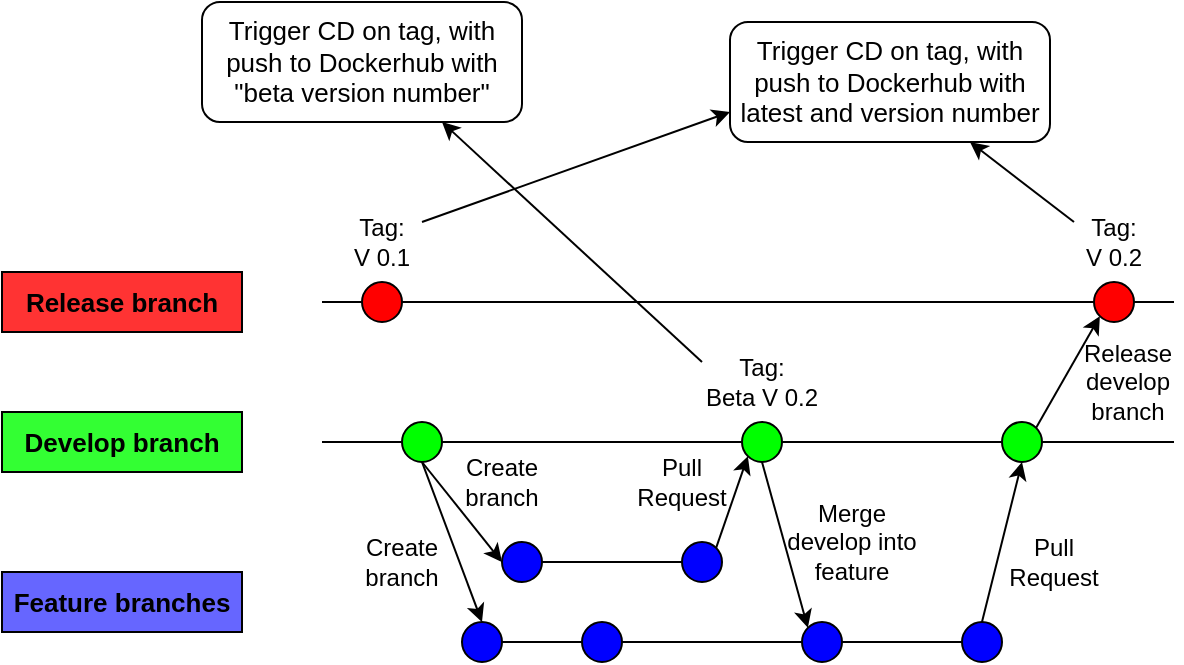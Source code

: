 <mxfile version="13.9.9" type="device"><diagram id="fo7x1Mct4r7DK8ECgGTC" name="Page-1"><mxGraphModel dx="1422" dy="794" grid="1" gridSize="10" guides="1" tooltips="1" connect="1" arrows="1" fold="1" page="1" pageScale="1" pageWidth="827" pageHeight="1169" math="0" shadow="0"><root><mxCell id="0"/><mxCell id="1" parent="0"/><mxCell id="AErKlmSUwYv_0O5qRljF-1" value="" style="endArrow=none;html=1;" edge="1" parent="1" source="AErKlmSUwYv_0O5qRljF-30"><mxGeometry width="50" height="50" relative="1" as="geometry"><mxPoint x="276" y="250" as="sourcePoint"/><mxPoint x="636" y="250" as="targetPoint"/></mxGeometry></mxCell><mxCell id="AErKlmSUwYv_0O5qRljF-2" value="" style="endArrow=none;html=1;" edge="1" parent="1" source="AErKlmSUwYv_0O5qRljF-25"><mxGeometry width="50" height="50" relative="1" as="geometry"><mxPoint x="276" y="320" as="sourcePoint"/><mxPoint x="636" y="320" as="targetPoint"/></mxGeometry></mxCell><mxCell id="AErKlmSUwYv_0O5qRljF-3" value="" style="endArrow=none;html=1;" edge="1" parent="1"><mxGeometry width="50" height="50" relative="1" as="geometry"><mxPoint x="310" y="380" as="sourcePoint"/><mxPoint x="390" y="380" as="targetPoint"/></mxGeometry></mxCell><mxCell id="AErKlmSUwYv_0O5qRljF-4" value="" style="endArrow=none;html=1;entryX=0;entryY=0.5;entryDx=0;entryDy=0;" edge="1" parent="1" source="AErKlmSUwYv_0O5qRljF-11" target="AErKlmSUwYv_0O5qRljF-13"><mxGeometry width="50" height="50" relative="1" as="geometry"><mxPoint x="290" y="420" as="sourcePoint"/><mxPoint x="430" y="420" as="targetPoint"/></mxGeometry></mxCell><mxCell id="AErKlmSUwYv_0O5qRljF-6" value="" style="endArrow=classic;html=1;entryX=0.5;entryY=0;entryDx=0;entryDy=0;" edge="1" parent="1" target="AErKlmSUwYv_0O5qRljF-7"><mxGeometry width="50" height="50" relative="1" as="geometry"><mxPoint x="260" y="330" as="sourcePoint"/><mxPoint x="290" y="390" as="targetPoint"/></mxGeometry></mxCell><mxCell id="AErKlmSUwYv_0O5qRljF-7" value="" style="ellipse;whiteSpace=wrap;html=1;aspect=fixed;fillColor=#0000FF;" vertex="1" parent="1"><mxGeometry x="280" y="410" width="20" height="20" as="geometry"/></mxCell><mxCell id="AErKlmSUwYv_0O5qRljF-8" value="" style="endArrow=none;html=1;" edge="1" parent="1" target="AErKlmSUwYv_0O5qRljF-7"><mxGeometry width="50" height="50" relative="1" as="geometry"><mxPoint x="290" y="420" as="sourcePoint"/><mxPoint x="430" y="420" as="targetPoint"/></mxGeometry></mxCell><mxCell id="AErKlmSUwYv_0O5qRljF-9" value="" style="ellipse;whiteSpace=wrap;html=1;aspect=fixed;fillColor=#0000FF;" vertex="1" parent="1"><mxGeometry x="300" y="370" width="20" height="20" as="geometry"/></mxCell><mxCell id="AErKlmSUwYv_0O5qRljF-10" value="" style="ellipse;whiteSpace=wrap;html=1;aspect=fixed;fillColor=#0000FF;" vertex="1" parent="1"><mxGeometry x="390" y="370" width="20" height="20" as="geometry"/></mxCell><mxCell id="AErKlmSUwYv_0O5qRljF-11" value="" style="ellipse;whiteSpace=wrap;html=1;aspect=fixed;fillColor=#0000FF;" vertex="1" parent="1"><mxGeometry x="340" y="410" width="20" height="20" as="geometry"/></mxCell><mxCell id="AErKlmSUwYv_0O5qRljF-12" value="" style="endArrow=none;html=1;" edge="1" parent="1" source="AErKlmSUwYv_0O5qRljF-7" target="AErKlmSUwYv_0O5qRljF-11"><mxGeometry width="50" height="50" relative="1" as="geometry"><mxPoint x="300" y="420" as="sourcePoint"/><mxPoint x="430" y="420" as="targetPoint"/></mxGeometry></mxCell><mxCell id="AErKlmSUwYv_0O5qRljF-13" value="" style="ellipse;whiteSpace=wrap;html=1;aspect=fixed;fillColor=#0000FF;" vertex="1" parent="1"><mxGeometry x="450" y="410" width="20" height="20" as="geometry"/></mxCell><mxCell id="AErKlmSUwYv_0O5qRljF-14" value="" style="ellipse;whiteSpace=wrap;html=1;aspect=fixed;fillColor=#00FF00;" vertex="1" parent="1"><mxGeometry x="250" y="310" width="20" height="20" as="geometry"/></mxCell><mxCell id="AErKlmSUwYv_0O5qRljF-15" value="" style="endArrow=none;html=1;" edge="1" parent="1" target="AErKlmSUwYv_0O5qRljF-14"><mxGeometry width="50" height="50" relative="1" as="geometry"><mxPoint x="210" y="320" as="sourcePoint"/><mxPoint x="760" y="320" as="targetPoint"/></mxGeometry></mxCell><mxCell id="AErKlmSUwYv_0O5qRljF-16" value="" style="ellipse;whiteSpace=wrap;html=1;aspect=fixed;fillColor=#00FF00;" vertex="1" parent="1"><mxGeometry x="420" y="310" width="20" height="20" as="geometry"/></mxCell><mxCell id="AErKlmSUwYv_0O5qRljF-17" value="" style="endArrow=none;html=1;" edge="1" parent="1" source="AErKlmSUwYv_0O5qRljF-14" target="AErKlmSUwYv_0O5qRljF-16"><mxGeometry width="50" height="50" relative="1" as="geometry"><mxPoint x="270" y="320" as="sourcePoint"/><mxPoint x="760" y="320" as="targetPoint"/></mxGeometry></mxCell><mxCell id="AErKlmSUwYv_0O5qRljF-18" value="" style="endArrow=classic;html=1;exitX=0.5;exitY=1;exitDx=0;exitDy=0;entryX=0;entryY=0.5;entryDx=0;entryDy=0;" edge="1" parent="1" source="AErKlmSUwYv_0O5qRljF-14" target="AErKlmSUwYv_0O5qRljF-9"><mxGeometry width="50" height="50" relative="1" as="geometry"><mxPoint x="270" y="340" as="sourcePoint"/><mxPoint x="300" y="400" as="targetPoint"/></mxGeometry></mxCell><mxCell id="AErKlmSUwYv_0O5qRljF-20" value="" style="endArrow=classic;html=1;exitX=1;exitY=0;exitDx=0;exitDy=0;entryX=0;entryY=1;entryDx=0;entryDy=0;" edge="1" parent="1" source="AErKlmSUwYv_0O5qRljF-10" target="AErKlmSUwYv_0O5qRljF-16"><mxGeometry width="50" height="50" relative="1" as="geometry"><mxPoint x="270" y="340" as="sourcePoint"/><mxPoint x="310" y="370" as="targetPoint"/></mxGeometry></mxCell><mxCell id="AErKlmSUwYv_0O5qRljF-21" value="" style="endArrow=classic;html=1;exitX=0.5;exitY=1;exitDx=0;exitDy=0;entryX=0;entryY=0;entryDx=0;entryDy=0;" edge="1" parent="1" source="AErKlmSUwYv_0O5qRljF-16" target="AErKlmSUwYv_0O5qRljF-13"><mxGeometry width="50" height="50" relative="1" as="geometry"><mxPoint x="417.071" y="362.929" as="sourcePoint"/><mxPoint x="432.929" y="337.071" as="targetPoint"/></mxGeometry></mxCell><mxCell id="AErKlmSUwYv_0O5qRljF-22" value="" style="ellipse;whiteSpace=wrap;html=1;aspect=fixed;fillColor=#0000FF;" vertex="1" parent="1"><mxGeometry x="530" y="410" width="20" height="20" as="geometry"/></mxCell><mxCell id="AErKlmSUwYv_0O5qRljF-24" value="" style="endArrow=none;html=1;entryX=0;entryY=0.5;entryDx=0;entryDy=0;exitX=1;exitY=0.5;exitDx=0;exitDy=0;" edge="1" parent="1" source="AErKlmSUwYv_0O5qRljF-13" target="AErKlmSUwYv_0O5qRljF-22"><mxGeometry width="50" height="50" relative="1" as="geometry"><mxPoint x="370" y="430" as="sourcePoint"/><mxPoint x="460" y="430" as="targetPoint"/></mxGeometry></mxCell><mxCell id="AErKlmSUwYv_0O5qRljF-25" value="" style="ellipse;whiteSpace=wrap;html=1;aspect=fixed;fillColor=#00FF00;" vertex="1" parent="1"><mxGeometry x="550" y="310" width="20" height="20" as="geometry"/></mxCell><mxCell id="AErKlmSUwYv_0O5qRljF-26" value="" style="endArrow=none;html=1;" edge="1" parent="1" source="AErKlmSUwYv_0O5qRljF-16" target="AErKlmSUwYv_0O5qRljF-25"><mxGeometry width="50" height="50" relative="1" as="geometry"><mxPoint x="440" y="320" as="sourcePoint"/><mxPoint x="760" y="320" as="targetPoint"/></mxGeometry></mxCell><mxCell id="AErKlmSUwYv_0O5qRljF-27" value="" style="endArrow=classic;html=1;exitX=0.5;exitY=0;exitDx=0;exitDy=0;entryX=0.5;entryY=1;entryDx=0;entryDy=0;" edge="1" parent="1" source="AErKlmSUwYv_0O5qRljF-22" target="AErKlmSUwYv_0O5qRljF-25"><mxGeometry width="50" height="50" relative="1" as="geometry"><mxPoint x="476" y="340" as="sourcePoint"/><mxPoint x="498.929" y="402.929" as="targetPoint"/></mxGeometry></mxCell><mxCell id="AErKlmSUwYv_0O5qRljF-28" value="" style="ellipse;whiteSpace=wrap;html=1;aspect=fixed;fillColor=#FF0000;" vertex="1" parent="1"><mxGeometry x="230" y="240" width="20" height="20" as="geometry"/></mxCell><mxCell id="AErKlmSUwYv_0O5qRljF-29" value="" style="endArrow=none;html=1;" edge="1" parent="1" target="AErKlmSUwYv_0O5qRljF-28"><mxGeometry width="50" height="50" relative="1" as="geometry"><mxPoint x="240" y="250" as="sourcePoint"/><mxPoint x="760" y="250" as="targetPoint"/></mxGeometry></mxCell><mxCell id="AErKlmSUwYv_0O5qRljF-30" value="" style="ellipse;whiteSpace=wrap;html=1;aspect=fixed;fillColor=#FF0000;" vertex="1" parent="1"><mxGeometry x="596" y="240" width="20" height="20" as="geometry"/></mxCell><mxCell id="AErKlmSUwYv_0O5qRljF-31" value="" style="endArrow=none;html=1;" edge="1" parent="1" target="AErKlmSUwYv_0O5qRljF-30"><mxGeometry width="50" height="50" relative="1" as="geometry"><mxPoint x="250" y="250" as="sourcePoint"/><mxPoint x="760" y="250" as="targetPoint"/></mxGeometry></mxCell><mxCell id="AErKlmSUwYv_0O5qRljF-32" value="" style="endArrow=classic;html=1;exitX=1;exitY=0;exitDx=0;exitDy=0;entryX=0;entryY=1;entryDx=0;entryDy=0;" edge="1" parent="1" source="AErKlmSUwYv_0O5qRljF-25" target="AErKlmSUwYv_0O5qRljF-30"><mxGeometry width="50" height="50" relative="1" as="geometry"><mxPoint x="550" y="400" as="sourcePoint"/><mxPoint x="570" y="340" as="targetPoint"/></mxGeometry></mxCell><mxCell id="AErKlmSUwYv_0O5qRljF-34" value="Tag:&lt;br&gt;V 0.1" style="text;html=1;strokeColor=none;fillColor=none;align=center;verticalAlign=middle;whiteSpace=wrap;rounded=0;" vertex="1" parent="1"><mxGeometry x="220" y="210" width="40" height="20" as="geometry"/></mxCell><mxCell id="AErKlmSUwYv_0O5qRljF-35" value="Tag:&lt;br&gt;V 0.2" style="text;html=1;strokeColor=none;fillColor=none;align=center;verticalAlign=middle;whiteSpace=wrap;rounded=0;" vertex="1" parent="1"><mxGeometry x="586" y="210" width="40" height="20" as="geometry"/></mxCell><mxCell id="AErKlmSUwYv_0O5qRljF-36" value="Create branch" style="text;html=1;strokeColor=none;fillColor=none;align=center;verticalAlign=middle;whiteSpace=wrap;rounded=0;" vertex="1" parent="1"><mxGeometry x="230" y="370" width="40" height="20" as="geometry"/></mxCell><mxCell id="AErKlmSUwYv_0O5qRljF-37" value="Pull Request" style="text;html=1;strokeColor=none;fillColor=none;align=center;verticalAlign=middle;whiteSpace=wrap;rounded=0;" vertex="1" parent="1"><mxGeometry x="556" y="370" width="40" height="20" as="geometry"/></mxCell><mxCell id="AErKlmSUwYv_0O5qRljF-39" value="Pull Request" style="text;html=1;strokeColor=none;fillColor=none;align=center;verticalAlign=middle;whiteSpace=wrap;rounded=0;" vertex="1" parent="1"><mxGeometry x="370" y="330" width="40" height="20" as="geometry"/></mxCell><mxCell id="AErKlmSUwYv_0O5qRljF-40" value="Create branch" style="text;html=1;strokeColor=none;fillColor=none;align=center;verticalAlign=middle;whiteSpace=wrap;rounded=0;" vertex="1" parent="1"><mxGeometry x="280" y="330" width="40" height="20" as="geometry"/></mxCell><mxCell id="AErKlmSUwYv_0O5qRljF-41" value="Merge develop into feature" style="text;html=1;strokeColor=none;fillColor=none;align=center;verticalAlign=middle;whiteSpace=wrap;rounded=0;" vertex="1" parent="1"><mxGeometry x="440" y="360" width="70" height="20" as="geometry"/></mxCell><mxCell id="AErKlmSUwYv_0O5qRljF-42" value="Release develop branch" style="text;html=1;strokeColor=none;fillColor=none;align=center;verticalAlign=middle;whiteSpace=wrap;rounded=0;" vertex="1" parent="1"><mxGeometry x="586" y="280" width="54" height="20" as="geometry"/></mxCell><mxCell id="AErKlmSUwYv_0O5qRljF-43" value="" style="endArrow=none;html=1;exitX=0;exitY=0.5;exitDx=0;exitDy=0;" edge="1" parent="1" source="AErKlmSUwYv_0O5qRljF-28"><mxGeometry width="50" height="50" relative="1" as="geometry"><mxPoint x="220" y="330" as="sourcePoint"/><mxPoint x="210" y="250" as="targetPoint"/></mxGeometry></mxCell><mxCell id="AErKlmSUwYv_0O5qRljF-44" value="Release branch" style="rounded=0;whiteSpace=wrap;html=1;fillColor=#FF3333;fontStyle=1;fontSize=13;" vertex="1" parent="1"><mxGeometry x="50" y="235" width="120" height="30" as="geometry"/></mxCell><mxCell id="AErKlmSUwYv_0O5qRljF-45" value="Develop branch" style="rounded=0;whiteSpace=wrap;html=1;fontStyle=1;fontSize=13;fillColor=#33FF33;" vertex="1" parent="1"><mxGeometry x="50" y="305" width="120" height="30" as="geometry"/></mxCell><mxCell id="AErKlmSUwYv_0O5qRljF-46" value="Feature branches" style="rounded=0;whiteSpace=wrap;html=1;fontStyle=1;fontSize=13;fillColor=#6666FF;" vertex="1" parent="1"><mxGeometry x="50" y="385" width="120" height="30" as="geometry"/></mxCell><mxCell id="AErKlmSUwYv_0O5qRljF-47" value="Trigger CD on tag, with push to Dockerhub with latest and version number" style="rounded=1;whiteSpace=wrap;html=1;fontSize=13;fillColor=#FFFFFF;" vertex="1" parent="1"><mxGeometry x="414" y="110" width="160" height="60" as="geometry"/></mxCell><mxCell id="AErKlmSUwYv_0O5qRljF-48" value="" style="endArrow=classic;html=1;fontSize=13;exitX=1;exitY=0;exitDx=0;exitDy=0;entryX=0;entryY=0.75;entryDx=0;entryDy=0;" edge="1" parent="1" source="AErKlmSUwYv_0O5qRljF-34" target="AErKlmSUwYv_0O5qRljF-47"><mxGeometry width="50" height="50" relative="1" as="geometry"><mxPoint x="320" y="160" as="sourcePoint"/><mxPoint x="370" y="110" as="targetPoint"/></mxGeometry></mxCell><mxCell id="AErKlmSUwYv_0O5qRljF-50" value="" style="endArrow=classic;html=1;fontSize=13;exitX=0;exitY=0;exitDx=0;exitDy=0;entryX=0.75;entryY=1;entryDx=0;entryDy=0;" edge="1" parent="1" source="AErKlmSUwYv_0O5qRljF-35" target="AErKlmSUwYv_0O5qRljF-47"><mxGeometry width="50" height="50" relative="1" as="geometry"><mxPoint x="270" y="220" as="sourcePoint"/><mxPoint x="424" y="165" as="targetPoint"/></mxGeometry></mxCell><mxCell id="AErKlmSUwYv_0O5qRljF-51" value="Trigger CD on tag, with push to Dockerhub with &quot;beta version number&quot;" style="rounded=1;whiteSpace=wrap;html=1;fontSize=13;fillColor=#FFFFFF;" vertex="1" parent="1"><mxGeometry x="150" y="100" width="160" height="60" as="geometry"/></mxCell><mxCell id="AErKlmSUwYv_0O5qRljF-52" value="Tag:&lt;br&gt;Beta V 0.2" style="text;html=1;strokeColor=none;fillColor=none;align=center;verticalAlign=middle;whiteSpace=wrap;rounded=0;" vertex="1" parent="1"><mxGeometry x="400" y="280" width="60" height="20" as="geometry"/></mxCell><mxCell id="AErKlmSUwYv_0O5qRljF-54" value="" style="endArrow=classic;html=1;fontSize=13;entryX=0.75;entryY=1;entryDx=0;entryDy=0;exitX=0;exitY=0;exitDx=0;exitDy=0;" edge="1" parent="1" source="AErKlmSUwYv_0O5qRljF-52" target="AErKlmSUwYv_0O5qRljF-51"><mxGeometry width="50" height="50" relative="1" as="geometry"><mxPoint x="520" y="360" as="sourcePoint"/><mxPoint x="570" y="310" as="targetPoint"/></mxGeometry></mxCell></root></mxGraphModel></diagram></mxfile>